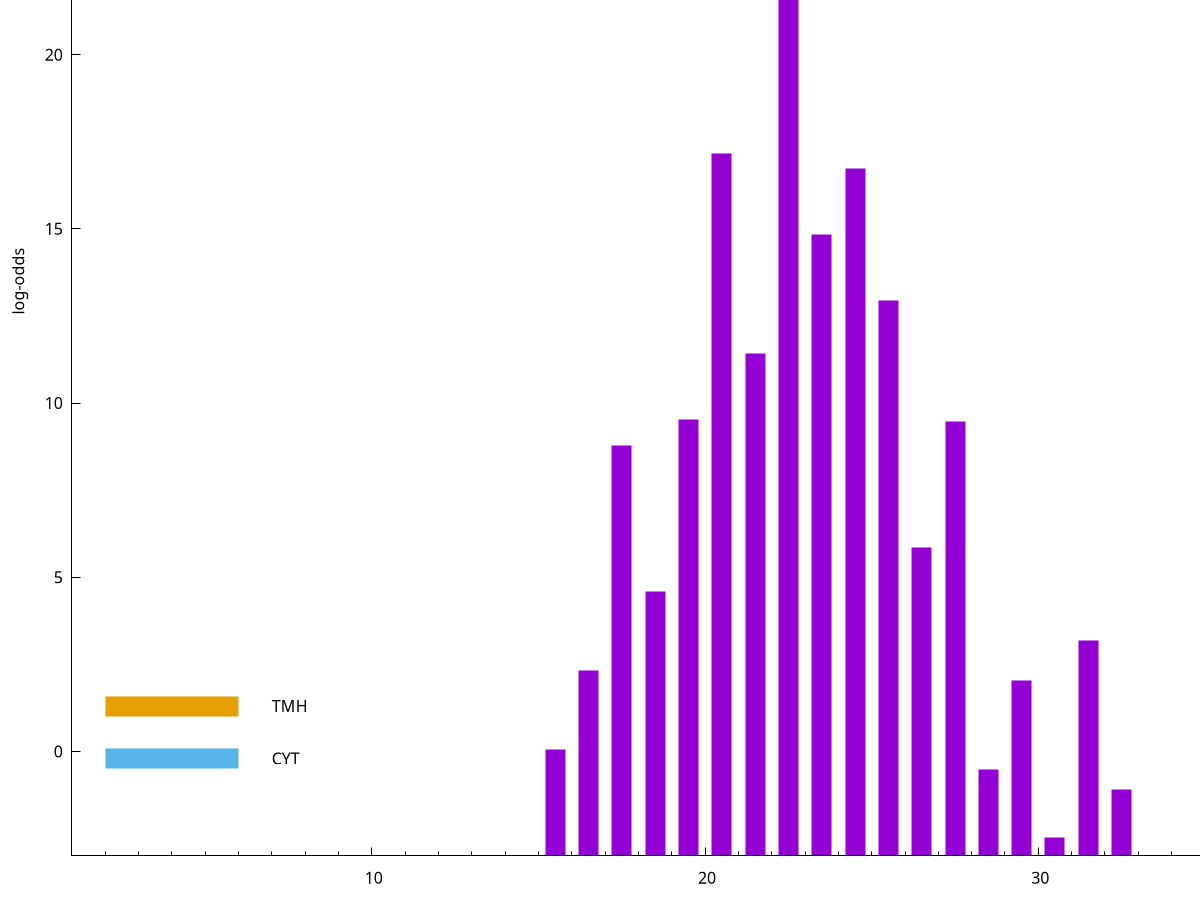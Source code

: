 set title "LipoP predictions for SRR5666568.gff"
set size 2., 1.4
set xrange [1:70] 
set mxtics 10
set yrange [-3:30]
set y2range [0:33]
set ylabel "log-odds"
set term postscript eps color solid "Helvetica" 30
set output "SRR5666568.gff635.eps"
set arrow from 2,24.5794 to 6,24.5794 nohead lt 1 lw 20
set label "SpI" at 7,24.5794
set arrow from 2,1.3001 to 6,1.3001 nohead lt 4 lw 20
set label "TMH" at 7,1.3001
set arrow from 2,-0.200913 to 6,-0.200913 nohead lt 3 lw 20
set label "CYT" at 7,-0.200913
set arrow from 2,24.5794 to 6,24.5794 nohead lt 1 lw 20
set label "SpI" at 7,24.5794
# NOTE: The scores below are the log-odds scores with the threshold
# NOTE: subtracted (a hack to make gnuplot make the histogram all
# NOTE: look nice).
plot "-" axes x1y2 title "" with impulses lt 1 lw 20
22.500000 27.562300
20.500000 20.157600
24.500000 19.718400
23.500000 17.827800
25.500000 15.934300
21.500000 14.414800
19.500000 12.521810
27.500000 12.479050
17.500000 11.790500
26.500000 8.852270
18.500000 7.577190
31.500000 6.178350
16.500000 5.315680
29.500000 5.039790
15.500000 3.049471
28.500000 2.494033
32.500000 1.892620
30.500000 0.528470
e
exit
